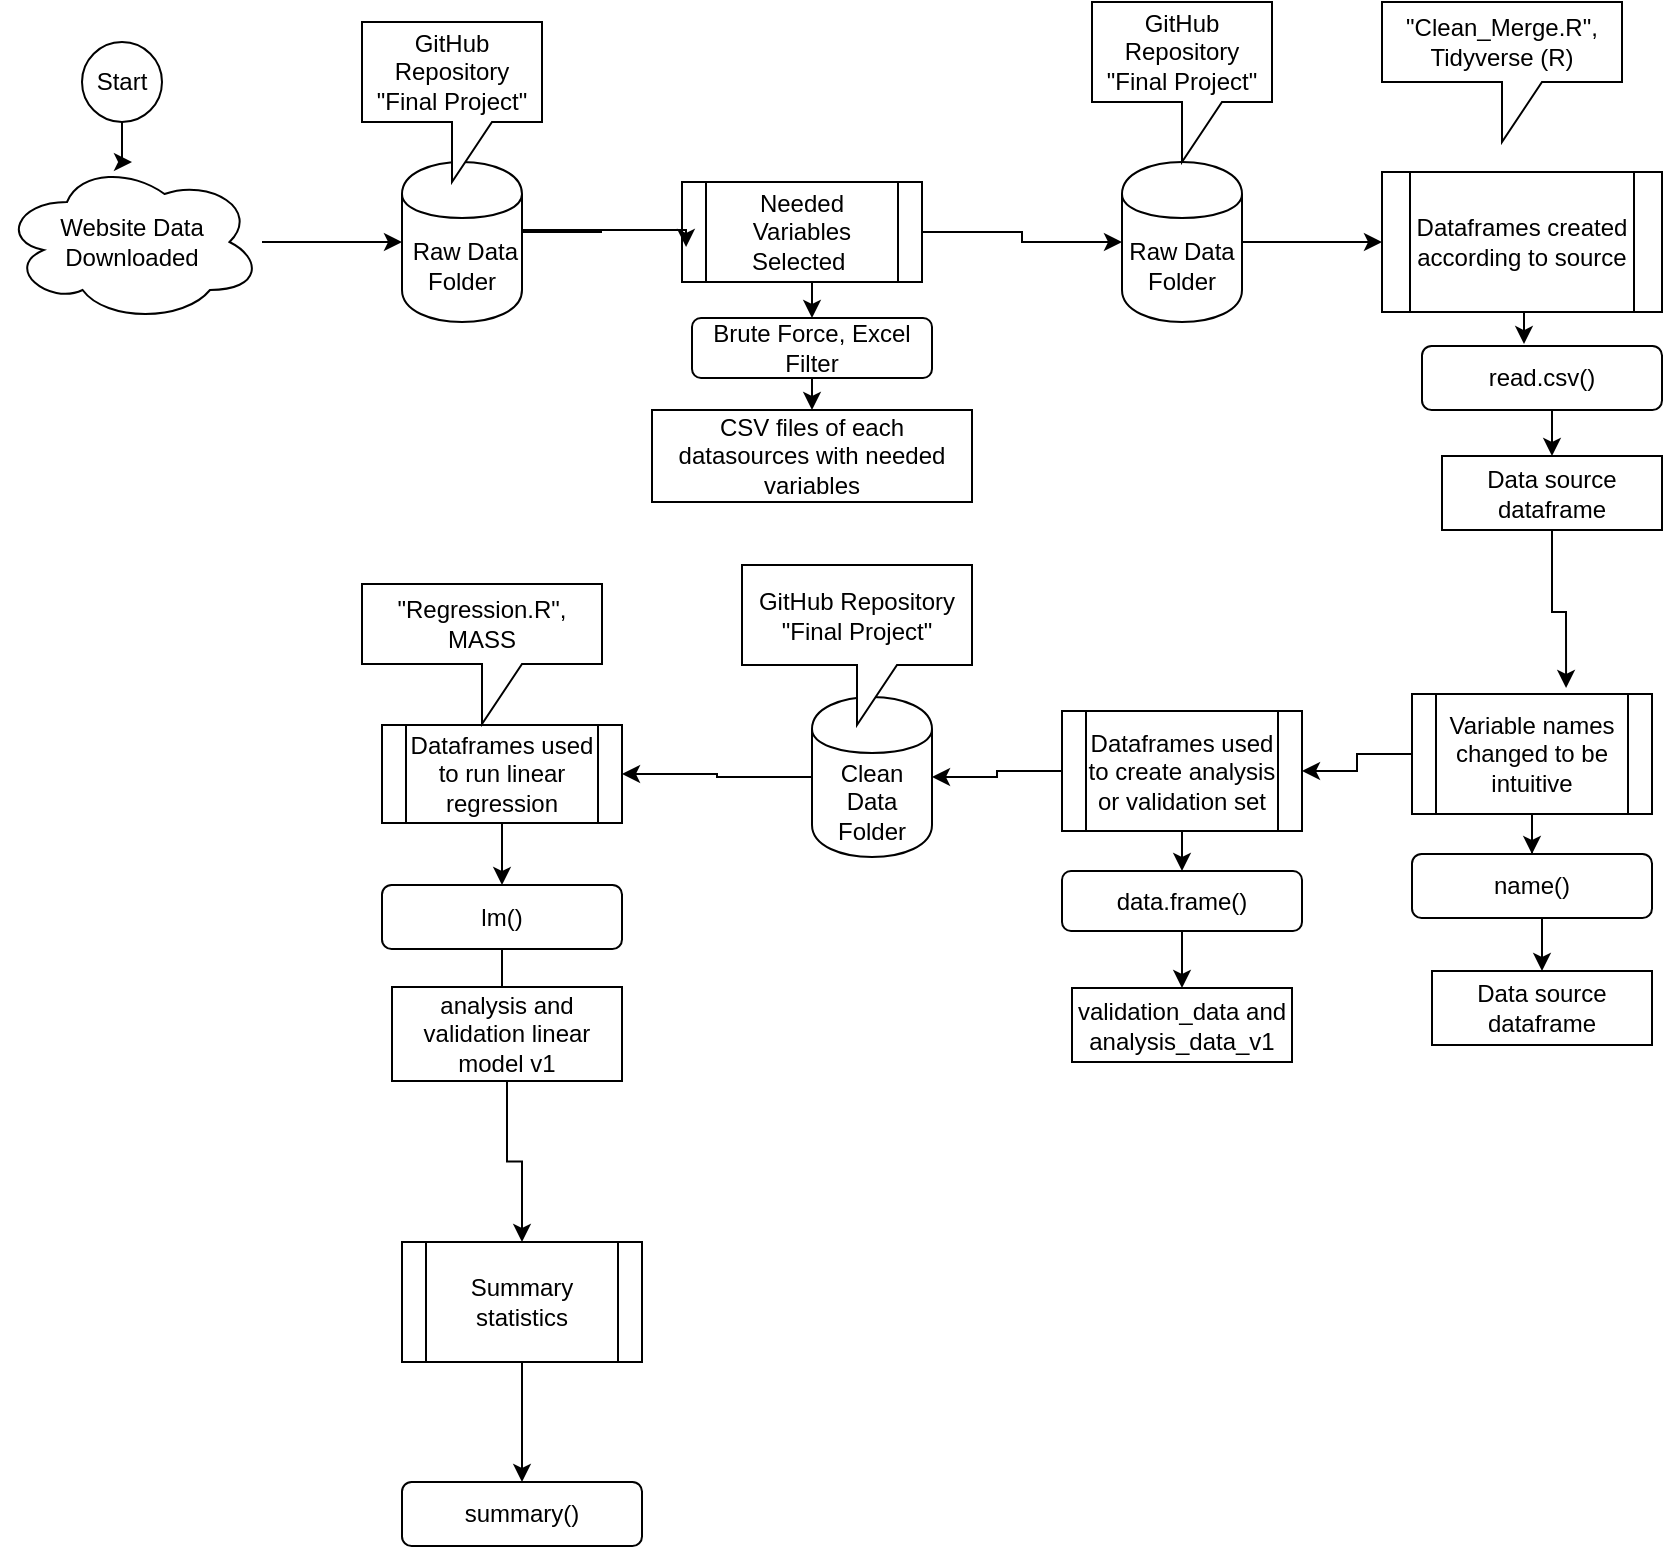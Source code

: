 <mxfile version="10.6.3" type="github"><diagram id="LnYgku69VUBFOBH3QbwH" name="Page-1"><mxGraphModel dx="840" dy="452" grid="1" gridSize="10" guides="1" tooltips="1" connect="1" arrows="1" fold="1" page="1" pageScale="1" pageWidth="850" pageHeight="1100" math="0" shadow="0"><root><mxCell id="0"/><mxCell id="1" parent="0"/><mxCell id="0VjmIFvnY-DouMtJAgC5-6" value="" style="edgeStyle=orthogonalEdgeStyle;rounded=0;orthogonalLoop=1;jettySize=auto;html=1;entryX=0;entryY=0.5;entryDx=0;entryDy=0;" edge="1" parent="1" source="nioIU450BLRlpSMpxyKL-1" target="nioIU450BLRlpSMpxyKL-2"><mxGeometry relative="1" as="geometry"><mxPoint x="230" y="115" as="targetPoint"/></mxGeometry></mxCell><mxCell id="nioIU450BLRlpSMpxyKL-1" value="Website Data&lt;br&gt;Downloaded&lt;br&gt;" style="ellipse;shape=cloud;whiteSpace=wrap;html=1;" parent="1" vertex="1"><mxGeometry x="20" y="90" width="130" height="80" as="geometry"/></mxCell><mxCell id="nioIU450BLRlpSMpxyKL-2" value="&amp;nbsp;Raw Data Folder" style="shape=cylinder;whiteSpace=wrap;html=1;boundedLbl=1;backgroundOutline=1;" parent="1" vertex="1"><mxGeometry x="220" y="90" width="60" height="80" as="geometry"/></mxCell><mxCell id="0VjmIFvnY-DouMtJAgC5-26" style="edgeStyle=orthogonalEdgeStyle;rounded=0;orthogonalLoop=1;jettySize=auto;html=1;exitX=1;exitY=0.5;exitDx=0;exitDy=0;entryX=0;entryY=0.5;entryDx=0;entryDy=0;" edge="1" parent="1" source="nioIU450BLRlpSMpxyKL-3" target="0VjmIFvnY-DouMtJAgC5-20"><mxGeometry relative="1" as="geometry"/></mxCell><mxCell id="0VjmIFvnY-DouMtJAgC5-35" style="edgeStyle=orthogonalEdgeStyle;rounded=0;orthogonalLoop=1;jettySize=auto;html=1;exitX=0.5;exitY=1;exitDx=0;exitDy=0;entryX=0.5;entryY=0;entryDx=0;entryDy=0;" edge="1" parent="1" source="nioIU450BLRlpSMpxyKL-3" target="0VjmIFvnY-DouMtJAgC5-34"><mxGeometry relative="1" as="geometry"/></mxCell><mxCell id="nioIU450BLRlpSMpxyKL-3" value="Needed Variables Selected&amp;nbsp;" style="shape=process;whiteSpace=wrap;html=1;backgroundOutline=1;" parent="1" vertex="1"><mxGeometry x="360" y="100" width="120" height="50" as="geometry"/></mxCell><mxCell id="0VjmIFvnY-DouMtJAgC5-40" style="edgeStyle=orthogonalEdgeStyle;rounded=0;orthogonalLoop=1;jettySize=auto;html=1;exitX=0.5;exitY=1;exitDx=0;exitDy=0;entryX=0.425;entryY=-0.031;entryDx=0;entryDy=0;entryPerimeter=0;" edge="1" parent="1" source="nioIU450BLRlpSMpxyKL-4" target="0VjmIFvnY-DouMtJAgC5-19"><mxGeometry relative="1" as="geometry"/></mxCell><mxCell id="nioIU450BLRlpSMpxyKL-4" value="Dataframes created according to source" style="shape=process;whiteSpace=wrap;html=1;backgroundOutline=1;" parent="1" vertex="1"><mxGeometry x="710" y="95" width="140" height="70" as="geometry"/></mxCell><mxCell id="0VjmIFvnY-DouMtJAgC5-50" style="edgeStyle=orthogonalEdgeStyle;rounded=0;orthogonalLoop=1;jettySize=auto;html=1;exitX=0.5;exitY=1;exitDx=0;exitDy=0;entryX=0.5;entryY=0;entryDx=0;entryDy=0;" edge="1" parent="1" source="0VjmIFvnY-DouMtJAgC5-1" target="0VjmIFvnY-DouMtJAgC5-49"><mxGeometry relative="1" as="geometry"/></mxCell><mxCell id="0VjmIFvnY-DouMtJAgC5-63" style="edgeStyle=orthogonalEdgeStyle;rounded=0;orthogonalLoop=1;jettySize=auto;html=1;exitX=0;exitY=0.5;exitDx=0;exitDy=0;entryX=1;entryY=0.5;entryDx=0;entryDy=0;" edge="1" parent="1" source="0VjmIFvnY-DouMtJAgC5-1" target="0VjmIFvnY-DouMtJAgC5-56"><mxGeometry relative="1" as="geometry"/></mxCell><mxCell id="0VjmIFvnY-DouMtJAgC5-1" value="Dataframes used to create analysis or validation set" style="shape=process;whiteSpace=wrap;html=1;backgroundOutline=1;" vertex="1" parent="1"><mxGeometry x="550" y="364.5" width="120" height="60" as="geometry"/></mxCell><mxCell id="0VjmIFvnY-DouMtJAgC5-47" style="edgeStyle=orthogonalEdgeStyle;rounded=0;orthogonalLoop=1;jettySize=auto;html=1;exitX=0.5;exitY=1;exitDx=0;exitDy=0;" edge="1" parent="1" source="0VjmIFvnY-DouMtJAgC5-2" target="0VjmIFvnY-DouMtJAgC5-46"><mxGeometry relative="1" as="geometry"/></mxCell><mxCell id="0VjmIFvnY-DouMtJAgC5-65" style="edgeStyle=orthogonalEdgeStyle;rounded=0;orthogonalLoop=1;jettySize=auto;html=1;exitX=0;exitY=0.5;exitDx=0;exitDy=0;" edge="1" parent="1" source="0VjmIFvnY-DouMtJAgC5-2" target="0VjmIFvnY-DouMtJAgC5-1"><mxGeometry relative="1" as="geometry"/></mxCell><mxCell id="0VjmIFvnY-DouMtJAgC5-2" value="Variable names changed to be intuitive" style="shape=process;whiteSpace=wrap;html=1;backgroundOutline=1;" vertex="1" parent="1"><mxGeometry x="725" y="356" width="120" height="60" as="geometry"/></mxCell><mxCell id="0VjmIFvnY-DouMtJAgC5-7" value="" style="edgeStyle=orthogonalEdgeStyle;rounded=0;orthogonalLoop=1;jettySize=auto;html=1;entryX=0.017;entryY=0.65;entryDx=0;entryDy=0;entryPerimeter=0;" edge="1" parent="1" target="nioIU450BLRlpSMpxyKL-3"><mxGeometry relative="1" as="geometry"><mxPoint x="320" y="125" as="sourcePoint"/><mxPoint x="430" y="125" as="targetPoint"/><Array as="points"><mxPoint x="280" y="125"/><mxPoint x="280" y="124"/></Array></mxGeometry></mxCell><mxCell id="0VjmIFvnY-DouMtJAgC5-14" value="" style="edgeStyle=orthogonalEdgeStyle;rounded=0;orthogonalLoop=1;jettySize=auto;html=1;" edge="1" parent="1" source="0VjmIFvnY-DouMtJAgC5-13" target="nioIU450BLRlpSMpxyKL-1"><mxGeometry relative="1" as="geometry"/></mxCell><mxCell id="0VjmIFvnY-DouMtJAgC5-13" value="Start" style="ellipse;whiteSpace=wrap;html=1;aspect=fixed;" vertex="1" parent="1"><mxGeometry x="60" y="30" width="40" height="40" as="geometry"/></mxCell><mxCell id="0VjmIFvnY-DouMtJAgC5-16" value="GitHub Repository &quot;Final Project&quot;" style="shape=callout;whiteSpace=wrap;html=1;perimeter=calloutPerimeter;" vertex="1" parent="1"><mxGeometry x="200" y="20" width="90" height="80" as="geometry"/></mxCell><mxCell id="0VjmIFvnY-DouMtJAgC5-18" value="&quot;Clean_Merge.R&quot;, Tidyverse (R)" style="shape=callout;whiteSpace=wrap;html=1;perimeter=calloutPerimeter;" vertex="1" parent="1"><mxGeometry x="710" y="10" width="120" height="70" as="geometry"/></mxCell><mxCell id="0VjmIFvnY-DouMtJAgC5-43" style="edgeStyle=orthogonalEdgeStyle;rounded=0;orthogonalLoop=1;jettySize=auto;html=1;exitX=0.5;exitY=1;exitDx=0;exitDy=0;entryX=0.5;entryY=0;entryDx=0;entryDy=0;" edge="1" parent="1" source="0VjmIFvnY-DouMtJAgC5-19" target="0VjmIFvnY-DouMtJAgC5-41"><mxGeometry relative="1" as="geometry"/></mxCell><mxCell id="0VjmIFvnY-DouMtJAgC5-19" value="read.csv()" style="rounded=1;whiteSpace=wrap;html=1;" vertex="1" parent="1"><mxGeometry x="730" y="182" width="120" height="32" as="geometry"/></mxCell><mxCell id="0VjmIFvnY-DouMtJAgC5-27" style="edgeStyle=orthogonalEdgeStyle;rounded=0;orthogonalLoop=1;jettySize=auto;html=1;exitX=1;exitY=0.5;exitDx=0;exitDy=0;entryX=0;entryY=0.5;entryDx=0;entryDy=0;" edge="1" parent="1" source="0VjmIFvnY-DouMtJAgC5-20" target="nioIU450BLRlpSMpxyKL-4"><mxGeometry relative="1" as="geometry"/></mxCell><mxCell id="0VjmIFvnY-DouMtJAgC5-20" value="Raw Data Folder" style="shape=cylinder;whiteSpace=wrap;html=1;boundedLbl=1;backgroundOutline=1;" vertex="1" parent="1"><mxGeometry x="580" y="90" width="60" height="80" as="geometry"/></mxCell><mxCell id="0VjmIFvnY-DouMtJAgC5-25" value="GitHub Repository &quot;Final Project&quot;" style="shape=callout;whiteSpace=wrap;html=1;perimeter=calloutPerimeter;" vertex="1" parent="1"><mxGeometry x="565" y="10" width="90" height="80" as="geometry"/></mxCell><mxCell id="0VjmIFvnY-DouMtJAgC5-28" value="CSV files of each datasources with needed variables" style="rounded=0;whiteSpace=wrap;html=1;" vertex="1" parent="1"><mxGeometry x="345" y="214" width="160" height="46" as="geometry"/></mxCell><mxCell id="0VjmIFvnY-DouMtJAgC5-37" style="edgeStyle=orthogonalEdgeStyle;rounded=0;orthogonalLoop=1;jettySize=auto;html=1;exitX=0.5;exitY=1;exitDx=0;exitDy=0;entryX=0.5;entryY=0;entryDx=0;entryDy=0;" edge="1" parent="1" source="0VjmIFvnY-DouMtJAgC5-34" target="0VjmIFvnY-DouMtJAgC5-28"><mxGeometry relative="1" as="geometry"/></mxCell><mxCell id="0VjmIFvnY-DouMtJAgC5-34" value="Brute Force, Excel Filter" style="rounded=1;whiteSpace=wrap;html=1;" vertex="1" parent="1"><mxGeometry x="365" y="168" width="120" height="30" as="geometry"/></mxCell><mxCell id="0VjmIFvnY-DouMtJAgC5-44" style="edgeStyle=orthogonalEdgeStyle;rounded=0;orthogonalLoop=1;jettySize=auto;html=1;exitX=0.5;exitY=1;exitDx=0;exitDy=0;entryX=0.642;entryY=-0.05;entryDx=0;entryDy=0;entryPerimeter=0;" edge="1" parent="1" source="0VjmIFvnY-DouMtJAgC5-41" target="0VjmIFvnY-DouMtJAgC5-2"><mxGeometry relative="1" as="geometry"/></mxCell><mxCell id="0VjmIFvnY-DouMtJAgC5-41" value="Data source dataframe" style="rounded=0;whiteSpace=wrap;html=1;" vertex="1" parent="1"><mxGeometry x="740" y="237" width="110" height="37" as="geometry"/></mxCell><mxCell id="0VjmIFvnY-DouMtJAgC5-45" value="Data source dataframe" style="rounded=0;whiteSpace=wrap;html=1;" vertex="1" parent="1"><mxGeometry x="735" y="494.5" width="110" height="37" as="geometry"/></mxCell><mxCell id="0VjmIFvnY-DouMtJAgC5-48" style="edgeStyle=orthogonalEdgeStyle;rounded=0;orthogonalLoop=1;jettySize=auto;html=1;exitX=0.5;exitY=1;exitDx=0;exitDy=0;entryX=0.5;entryY=0;entryDx=0;entryDy=0;" edge="1" parent="1" source="0VjmIFvnY-DouMtJAgC5-46" target="0VjmIFvnY-DouMtJAgC5-45"><mxGeometry relative="1" as="geometry"/></mxCell><mxCell id="0VjmIFvnY-DouMtJAgC5-46" value="name()" style="rounded=1;whiteSpace=wrap;html=1;" vertex="1" parent="1"><mxGeometry x="725" y="436" width="120" height="32" as="geometry"/></mxCell><mxCell id="0VjmIFvnY-DouMtJAgC5-54" style="edgeStyle=orthogonalEdgeStyle;rounded=0;orthogonalLoop=1;jettySize=auto;html=1;exitX=0.5;exitY=1;exitDx=0;exitDy=0;entryX=0.5;entryY=0;entryDx=0;entryDy=0;" edge="1" parent="1" source="0VjmIFvnY-DouMtJAgC5-49" target="0VjmIFvnY-DouMtJAgC5-51"><mxGeometry relative="1" as="geometry"/></mxCell><mxCell id="0VjmIFvnY-DouMtJAgC5-49" value="data.frame()" style="rounded=1;whiteSpace=wrap;html=1;" vertex="1" parent="1"><mxGeometry x="550" y="444.5" width="120" height="30" as="geometry"/></mxCell><mxCell id="0VjmIFvnY-DouMtJAgC5-51" value="validation_data and&lt;br&gt;analysis_data_v1&lt;br&gt;" style="rounded=0;whiteSpace=wrap;html=1;" vertex="1" parent="1"><mxGeometry x="555" y="503" width="110" height="37" as="geometry"/></mxCell><mxCell id="0VjmIFvnY-DouMtJAgC5-61" style="edgeStyle=orthogonalEdgeStyle;rounded=0;orthogonalLoop=1;jettySize=auto;html=1;exitX=0.5;exitY=1;exitDx=0;exitDy=0;entryX=0.5;entryY=0;entryDx=0;entryDy=0;" edge="1" parent="1" source="0VjmIFvnY-DouMtJAgC5-55" target="0VjmIFvnY-DouMtJAgC5-59"><mxGeometry relative="1" as="geometry"/></mxCell><mxCell id="0VjmIFvnY-DouMtJAgC5-55" value="Dataframes used to run linear regression" style="shape=process;whiteSpace=wrap;html=1;backgroundOutline=1;" vertex="1" parent="1"><mxGeometry x="210" y="371.5" width="120" height="49" as="geometry"/></mxCell><mxCell id="0VjmIFvnY-DouMtJAgC5-64" style="edgeStyle=orthogonalEdgeStyle;rounded=0;orthogonalLoop=1;jettySize=auto;html=1;exitX=0;exitY=0.5;exitDx=0;exitDy=0;entryX=1;entryY=0.5;entryDx=0;entryDy=0;" edge="1" parent="1" source="0VjmIFvnY-DouMtJAgC5-56" target="0VjmIFvnY-DouMtJAgC5-55"><mxGeometry relative="1" as="geometry"/></mxCell><mxCell id="0VjmIFvnY-DouMtJAgC5-56" value="Clean Data Folder" style="shape=cylinder;whiteSpace=wrap;html=1;boundedLbl=1;backgroundOutline=1;" vertex="1" parent="1"><mxGeometry x="425" y="357.5" width="60" height="80" as="geometry"/></mxCell><mxCell id="0VjmIFvnY-DouMtJAgC5-57" value="GitHub Repository &quot;Final Project&quot;" style="shape=callout;whiteSpace=wrap;html=1;perimeter=calloutPerimeter;" vertex="1" parent="1"><mxGeometry x="390" y="291.5" width="115" height="80" as="geometry"/></mxCell><mxCell id="0VjmIFvnY-DouMtJAgC5-58" value="&quot;Regression.R&quot;, MASS" style="shape=callout;whiteSpace=wrap;html=1;perimeter=calloutPerimeter;" vertex="1" parent="1"><mxGeometry x="200" y="301" width="120" height="70" as="geometry"/></mxCell><mxCell id="0VjmIFvnY-DouMtJAgC5-62" style="edgeStyle=orthogonalEdgeStyle;rounded=0;orthogonalLoop=1;jettySize=auto;html=1;exitX=0.5;exitY=1;exitDx=0;exitDy=0;" edge="1" parent="1" source="0VjmIFvnY-DouMtJAgC5-59" target="0VjmIFvnY-DouMtJAgC5-60"><mxGeometry relative="1" as="geometry"/></mxCell><mxCell id="0VjmIFvnY-DouMtJAgC5-59" value="lm()" style="rounded=1;whiteSpace=wrap;html=1;" vertex="1" parent="1"><mxGeometry x="210" y="451.5" width="120" height="32" as="geometry"/></mxCell><mxCell id="0VjmIFvnY-DouMtJAgC5-69" style="edgeStyle=orthogonalEdgeStyle;rounded=0;orthogonalLoop=1;jettySize=auto;html=1;exitX=0.5;exitY=1;exitDx=0;exitDy=0;entryX=0.5;entryY=0;entryDx=0;entryDy=0;" edge="1" parent="1" source="0VjmIFvnY-DouMtJAgC5-60" target="0VjmIFvnY-DouMtJAgC5-66"><mxGeometry relative="1" as="geometry"/></mxCell><mxCell id="0VjmIFvnY-DouMtJAgC5-60" value="analysis and validation linear model v1" style="rounded=0;whiteSpace=wrap;html=1;" vertex="1" parent="1"><mxGeometry x="215" y="502.5" width="115" height="47" as="geometry"/></mxCell><mxCell id="0VjmIFvnY-DouMtJAgC5-68" style="edgeStyle=orthogonalEdgeStyle;rounded=0;orthogonalLoop=1;jettySize=auto;html=1;exitX=0.5;exitY=1;exitDx=0;exitDy=0;" edge="1" parent="1" source="0VjmIFvnY-DouMtJAgC5-66" target="0VjmIFvnY-DouMtJAgC5-67"><mxGeometry relative="1" as="geometry"/></mxCell><mxCell id="0VjmIFvnY-DouMtJAgC5-66" value="Summary statistics" style="shape=process;whiteSpace=wrap;html=1;backgroundOutline=1;" vertex="1" parent="1"><mxGeometry x="220" y="630" width="120" height="60" as="geometry"/></mxCell><mxCell id="0VjmIFvnY-DouMtJAgC5-67" value="summary()" style="rounded=1;whiteSpace=wrap;html=1;" vertex="1" parent="1"><mxGeometry x="220" y="750" width="120" height="32" as="geometry"/></mxCell></root></mxGraphModel></diagram></mxfile>